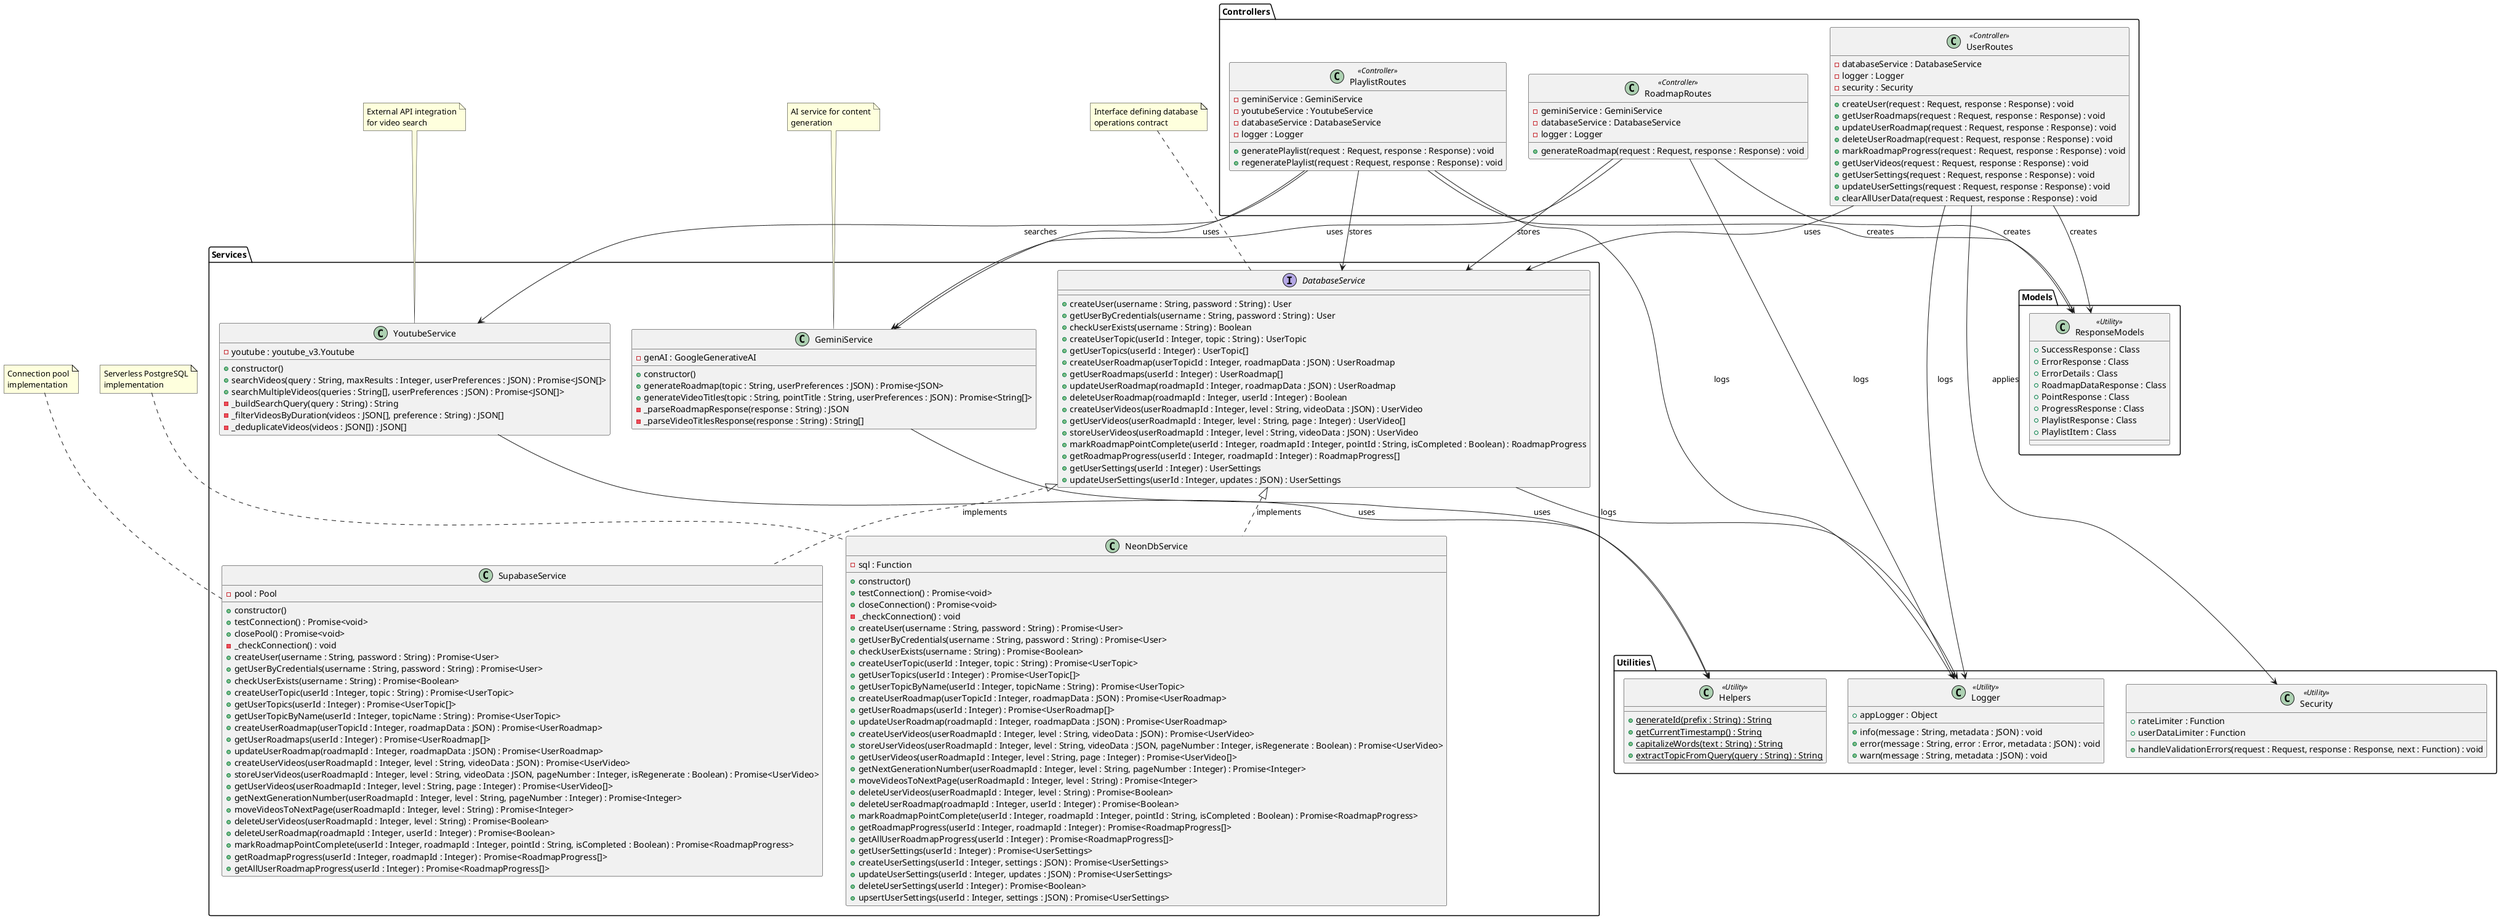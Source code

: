 @startuml SkillSpark_Service_Architecture

' UML Class Diagram for Service Architecture
' Following UML 2.5 Standards

package "Controllers" <<Folder>> {
  class UserRoutes <<Controller>> {
    - databaseService : DatabaseService
    - logger : Logger
    - security : Security
    __
    + createUser(request : Request, response : Response) : void
    + getUserRoadmaps(request : Request, response : Response) : void
    + updateUserRoadmap(request : Request, response : Response) : void
    + deleteUserRoadmap(request : Request, response : Response) : void
    + markRoadmapProgress(request : Request, response : Response) : void
    + getUserVideos(request : Request, response : Response) : void
    + getUserSettings(request : Request, response : Response) : void
    + updateUserSettings(request : Request, response : Response) : void
    + clearAllUserData(request : Request, response : Response) : void
  }

  class RoadmapRoutes <<Controller>> {
    - geminiService : GeminiService
    - databaseService : DatabaseService
    - logger : Logger
    __
    + generateRoadmap(request : Request, response : Response) : void
  }

  class PlaylistRoutes <<Controller>> {
    - geminiService : GeminiService
    - youtubeService : YoutubeService
    - databaseService : DatabaseService
    - logger : Logger
    __
    + generatePlaylist(request : Request, response : Response) : void
    + regeneratePlaylist(request : Request, response : Response) : void
  }
}

package "Services" <<Folder>> {
  interface DatabaseService {
    + createUser(username : String, password : String) : User
    + getUserByCredentials(username : String, password : String) : User
    + checkUserExists(username : String) : Boolean
    + createUserTopic(userId : Integer, topic : String) : UserTopic
    + getUserTopics(userId : Integer) : UserTopic[]
    + createUserRoadmap(userTopicId : Integer, roadmapData : JSON) : UserRoadmap
    + getUserRoadmaps(userId : Integer) : UserRoadmap[]
    + updateUserRoadmap(roadmapId : Integer, roadmapData : JSON) : UserRoadmap
    + deleteUserRoadmap(roadmapId : Integer, userId : Integer) : Boolean
    + createUserVideos(userRoadmapId : Integer, level : String, videoData : JSON) : UserVideo
    + getUserVideos(userRoadmapId : Integer, level : String, page : Integer) : UserVideo[]
    + storeUserVideos(userRoadmapId : Integer, level : String, videoData : JSON) : UserVideo
    + markRoadmapPointComplete(userId : Integer, roadmapId : Integer, pointId : String, isCompleted : Boolean) : RoadmapProgress
    + getRoadmapProgress(userId : Integer, roadmapId : Integer) : RoadmapProgress[]
    + getUserSettings(userId : Integer) : UserSettings
    + updateUserSettings(userId : Integer, updates : JSON) : UserSettings
  }

  class NeonDbService {
    - sql : Function
    __
    + constructor()
    + testConnection() : Promise<void>
    + closeConnection() : Promise<void>
    - _checkConnection() : void
    + createUser(username : String, password : String) : Promise<User>
    + getUserByCredentials(username : String, password : String) : Promise<User>
    + checkUserExists(username : String) : Promise<Boolean>
    + createUserTopic(userId : Integer, topic : String) : Promise<UserTopic>
    + getUserTopics(userId : Integer) : Promise<UserTopic[]>
    + getUserTopicByName(userId : Integer, topicName : String) : Promise<UserTopic>
    + createUserRoadmap(userTopicId : Integer, roadmapData : JSON) : Promise<UserRoadmap>
    + getUserRoadmaps(userId : Integer) : Promise<UserRoadmap[]>
    + updateUserRoadmap(roadmapId : Integer, roadmapData : JSON) : Promise<UserRoadmap>
    + createUserVideos(userRoadmapId : Integer, level : String, videoData : JSON) : Promise<UserVideo>
    + storeUserVideos(userRoadmapId : Integer, level : String, videoData : JSON, pageNumber : Integer, isRegenerate : Boolean) : Promise<UserVideo>
    + getUserVideos(userRoadmapId : Integer, level : String, page : Integer) : Promise<UserVideo[]>
    + getNextGenerationNumber(userRoadmapId : Integer, level : String, pageNumber : Integer) : Promise<Integer>
    + moveVideosToNextPage(userRoadmapId : Integer, level : String) : Promise<Integer>
    + deleteUserVideos(userRoadmapId : Integer, level : String) : Promise<Boolean>
    + deleteUserRoadmap(roadmapId : Integer, userId : Integer) : Promise<Boolean>
    + markRoadmapPointComplete(userId : Integer, roadmapId : Integer, pointId : String, isCompleted : Boolean) : Promise<RoadmapProgress>
    + getRoadmapProgress(userId : Integer, roadmapId : Integer) : Promise<RoadmapProgress[]>
    + getAllUserRoadmapProgress(userId : Integer) : Promise<RoadmapProgress[]>
    + getUserSettings(userId : Integer) : Promise<UserSettings>
    + createUserSettings(userId : Integer, settings : JSON) : Promise<UserSettings>
    + updateUserSettings(userId : Integer, updates : JSON) : Promise<UserSettings>
    + deleteUserSettings(userId : Integer) : Promise<Boolean>
    + upsertUserSettings(userId : Integer, settings : JSON) : Promise<UserSettings>
  }

  class SupabaseService {
    - pool : Pool
    __
    + constructor()
    + testConnection() : Promise<void>
    + closePool() : Promise<void>
    - _checkConnection() : void
    + createUser(username : String, password : String) : Promise<User>
    + getUserByCredentials(username : String, password : String) : Promise<User>
    + checkUserExists(username : String) : Promise<Boolean>
    + createUserTopic(userId : Integer, topic : String) : Promise<UserTopic>
    + getUserTopics(userId : Integer) : Promise<UserTopic[]>
    + getUserTopicByName(userId : Integer, topicName : String) : Promise<UserTopic>
    + createUserRoadmap(userTopicId : Integer, roadmapData : JSON) : Promise<UserRoadmap>
    + getUserRoadmaps(userId : Integer) : Promise<UserRoadmap[]>
    + updateUserRoadmap(roadmapId : Integer, roadmapData : JSON) : Promise<UserRoadmap>
    + createUserVideos(userRoadmapId : Integer, level : String, videoData : JSON) : Promise<UserVideo>
    + storeUserVideos(userRoadmapId : Integer, level : String, videoData : JSON, pageNumber : Integer, isRegenerate : Boolean) : Promise<UserVideo>
    + getUserVideos(userRoadmapId : Integer, level : String, page : Integer) : Promise<UserVideo[]>
    + getNextGenerationNumber(userRoadmapId : Integer, level : String, pageNumber : Integer) : Promise<Integer>
    + moveVideosToNextPage(userRoadmapId : Integer, level : String) : Promise<Integer>
    + deleteUserVideos(userRoadmapId : Integer, level : String) : Promise<Boolean>
    + deleteUserRoadmap(roadmapId : Integer, userId : Integer) : Promise<Boolean>
    + markRoadmapPointComplete(userId : Integer, roadmapId : Integer, pointId : String, isCompleted : Boolean) : Promise<RoadmapProgress>
    + getRoadmapProgress(userId : Integer, roadmapId : Integer) : Promise<RoadmapProgress[]>
    + getAllUserRoadmapProgress(userId : Integer) : Promise<RoadmapProgress[]>
  }

  class GeminiService {
    - genAI : GoogleGenerativeAI
    __
    + constructor()
    + generateRoadmap(topic : String, userPreferences : JSON) : Promise<JSON>
    + generateVideoTitles(topic : String, pointTitle : String, userPreferences : JSON) : Promise<String[]>
    - _parseRoadmapResponse(response : String) : JSON
    - _parseVideoTitlesResponse(response : String) : String[]
  }

  class YoutubeService {
    - youtube : youtube_v3.Youtube
    __
    + constructor()
    + searchVideos(query : String, maxResults : Integer, userPreferences : JSON) : Promise<JSON[]>
    + searchMultipleVideos(queries : String[], userPreferences : JSON) : Promise<JSON[]>
    - _buildSearchQuery(query : String) : String
    - _filterVideosByDuration(videos : JSON[], preference : String) : JSON[]
    - _deduplicateVideos(videos : JSON[]) : JSON[]
  }
}

package "Models" <<Folder>> {
  class ResponseModels <<Utility>> {
    + SuccessResponse : Class
    + ErrorResponse : Class
    + ErrorDetails : Class
    + RoadmapDataResponse : Class
    + PointResponse : Class
    + ProgressResponse : Class
    + PlaylistResponse : Class
    + PlaylistItem : Class
  }
}

package "Utilities" <<Folder>> {
  class Helpers <<Utility>> {
    {static} + generateId(prefix : String) : String
    {static} + getCurrentTimestamp() : String
    {static} + capitalizeWords(text : String) : String
    {static} + extractTopicFromQuery(query : String) : String
  }

  class Logger <<Utility>> {
    + appLogger : Object
    + info(message : String, metadata : JSON) : void
    + error(message : String, error : Error, metadata : JSON) : void
    + warn(message : String, metadata : JSON) : void
  }

  class Security <<Utility>> {
    + rateLimiter : Function
    + userDataLimiter : Function
    + handleValidationErrors(request : Request, response : Response, next : Function) : void
  }
}

' UML Relationships (Standard Notation)
DatabaseService <|.. NeonDbService : implements
DatabaseService <|.. SupabaseService : implements

UserRoutes --> DatabaseService : uses
UserRoutes --> ResponseModels : creates  
UserRoutes --> Logger : logs
UserRoutes --> Security : applies

RoadmapRoutes --> GeminiService : uses
RoadmapRoutes --> DatabaseService : stores
RoadmapRoutes --> ResponseModels : creates
RoadmapRoutes --> Logger : logs

PlaylistRoutes --> GeminiService : uses
PlaylistRoutes --> YoutubeService : searches
PlaylistRoutes --> DatabaseService : stores
PlaylistRoutes --> ResponseModels : creates
PlaylistRoutes --> Logger : logs

GeminiService --> Helpers : uses
YoutubeService --> Helpers : uses
DatabaseService --> Logger : logs

note top of DatabaseService : Interface defining database\noperations contract
note top of NeonDbService : Serverless PostgreSQL\nimplementation
note top of SupabaseService : Connection pool\nimplementation
note top of GeminiService : AI service for content\ngeneration
note top of YoutubeService : External API integration\nfor video search

@enduml
